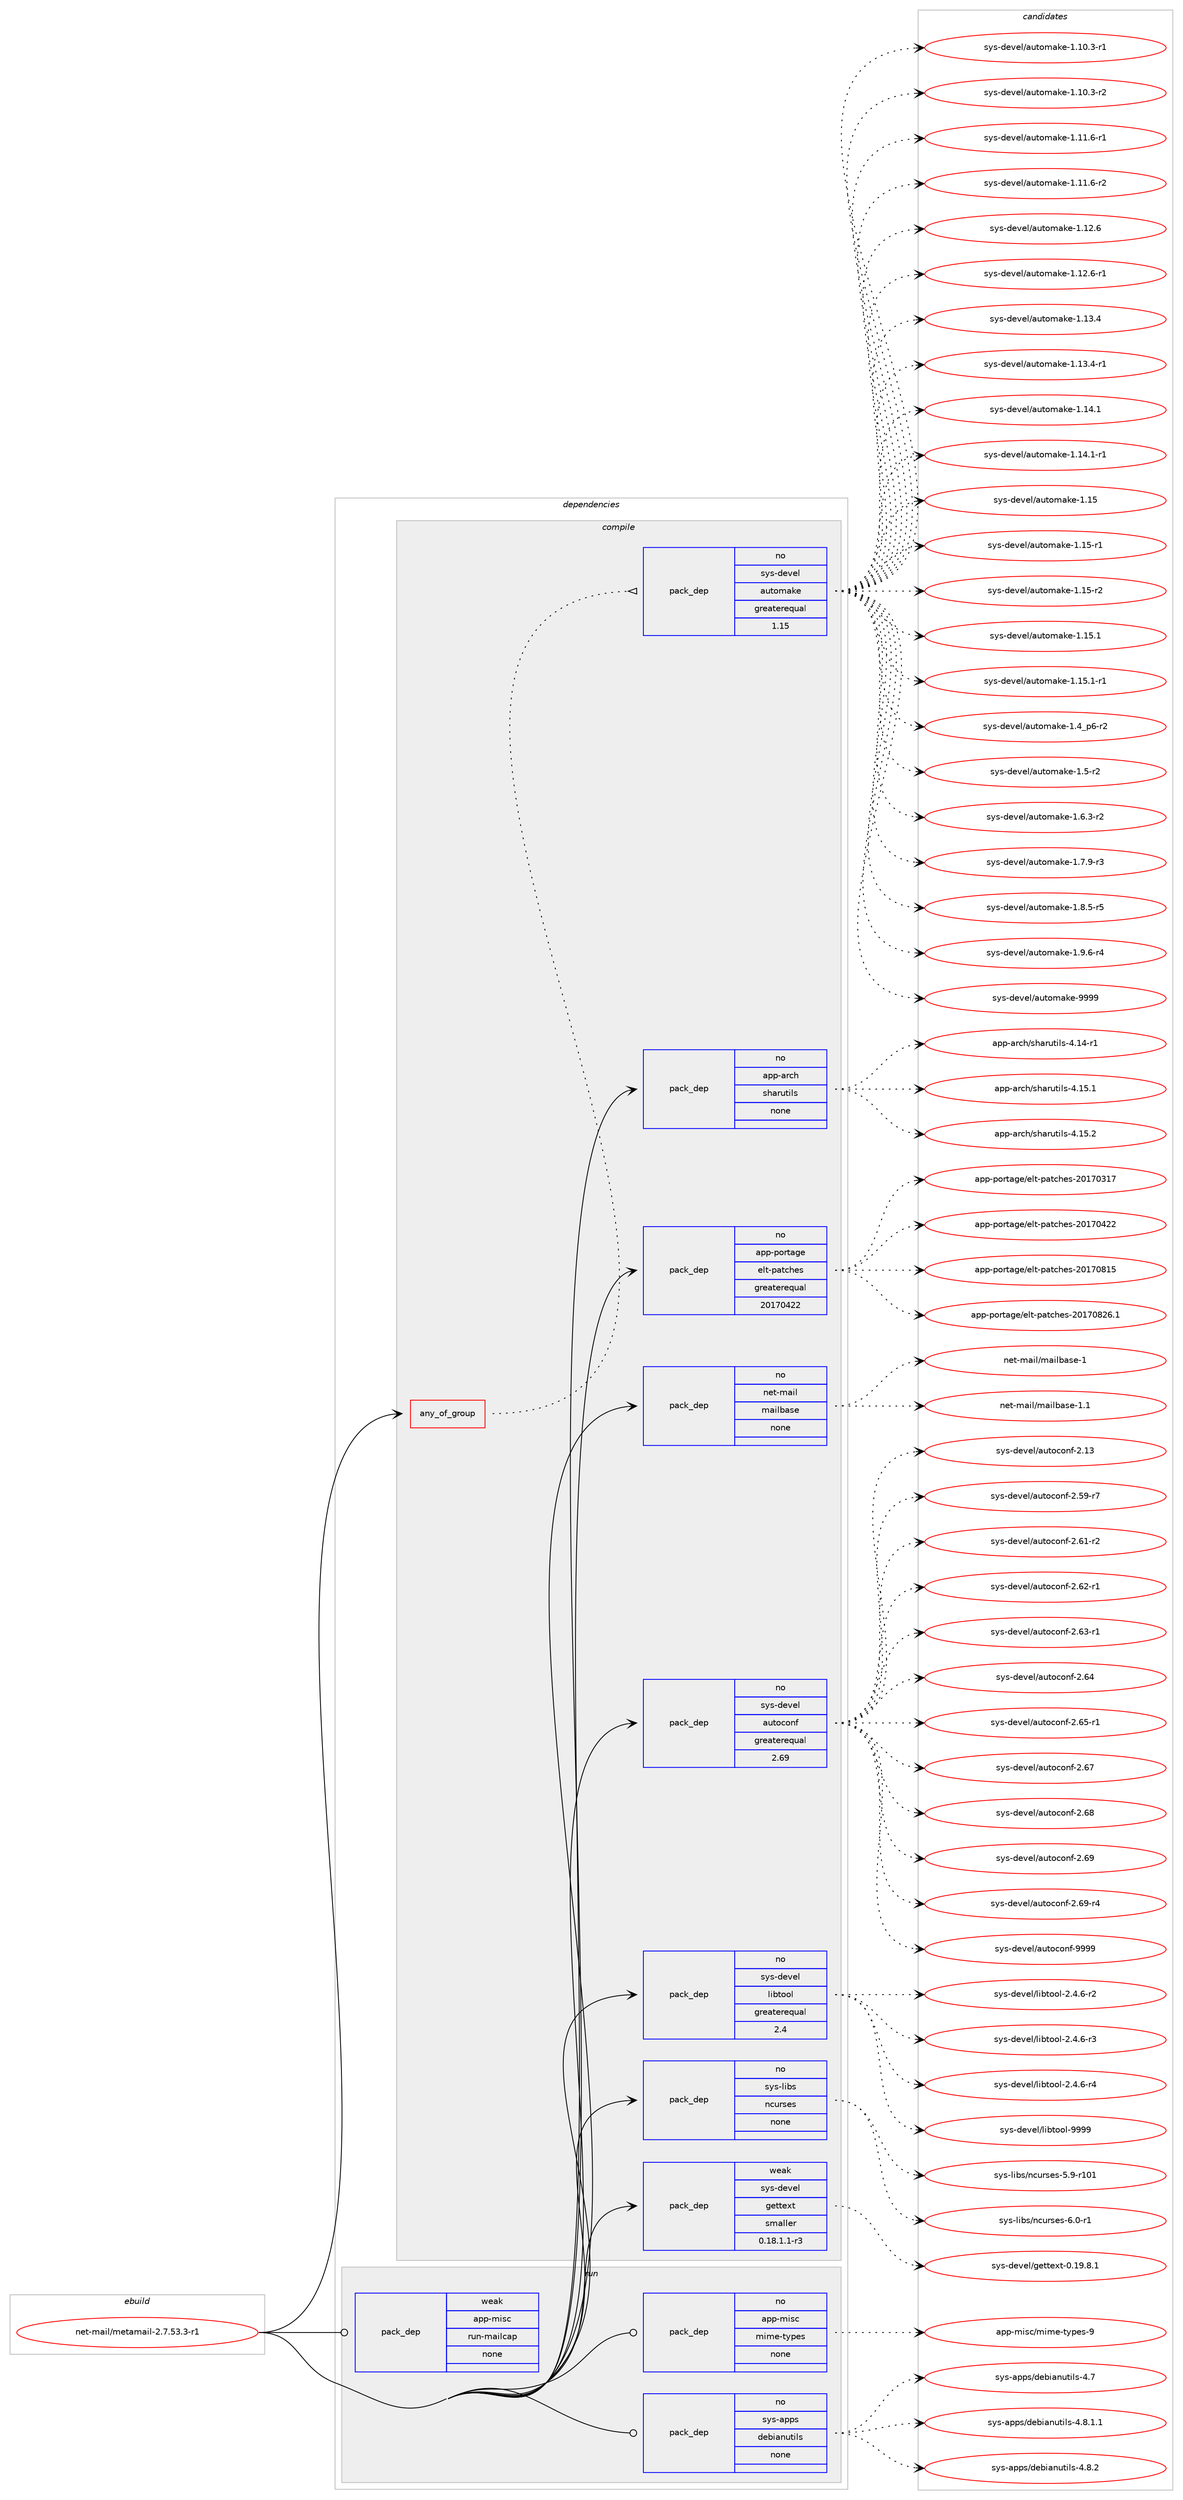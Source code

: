 digraph prolog {

# *************
# Graph options
# *************

newrank=true;
concentrate=true;
compound=true;
graph [rankdir=LR,fontname=Helvetica,fontsize=10,ranksep=1.5];#, ranksep=2.5, nodesep=0.2];
edge  [arrowhead=vee];
node  [fontname=Helvetica,fontsize=10];

# **********
# The ebuild
# **********

subgraph cluster_leftcol {
color=gray;
rank=same;
label=<<i>ebuild</i>>;
id [label="net-mail/metamail-2.7.53.3-r1", color=red, width=4, href="../net-mail/metamail-2.7.53.3-r1.svg"];
}

# ****************
# The dependencies
# ****************

subgraph cluster_midcol {
color=gray;
label=<<i>dependencies</i>>;
subgraph cluster_compile {
fillcolor="#eeeeee";
style=filled;
label=<<i>compile</i>>;
subgraph any6920 {
dependency421915 [label=<<TABLE BORDER="0" CELLBORDER="1" CELLSPACING="0" CELLPADDING="4"><TR><TD CELLPADDING="10">any_of_group</TD></TR></TABLE>>, shape=none, color=red];subgraph pack310338 {
dependency421916 [label=<<TABLE BORDER="0" CELLBORDER="1" CELLSPACING="0" CELLPADDING="4" WIDTH="220"><TR><TD ROWSPAN="6" CELLPADDING="30">pack_dep</TD></TR><TR><TD WIDTH="110">no</TD></TR><TR><TD>sys-devel</TD></TR><TR><TD>automake</TD></TR><TR><TD>greaterequal</TD></TR><TR><TD>1.15</TD></TR></TABLE>>, shape=none, color=blue];
}
dependency421915:e -> dependency421916:w [weight=20,style="dotted",arrowhead="oinv"];
}
id:e -> dependency421915:w [weight=20,style="solid",arrowhead="vee"];
subgraph pack310339 {
dependency421917 [label=<<TABLE BORDER="0" CELLBORDER="1" CELLSPACING="0" CELLPADDING="4" WIDTH="220"><TR><TD ROWSPAN="6" CELLPADDING="30">pack_dep</TD></TR><TR><TD WIDTH="110">no</TD></TR><TR><TD>app-arch</TD></TR><TR><TD>sharutils</TD></TR><TR><TD>none</TD></TR><TR><TD></TD></TR></TABLE>>, shape=none, color=blue];
}
id:e -> dependency421917:w [weight=20,style="solid",arrowhead="vee"];
subgraph pack310340 {
dependency421918 [label=<<TABLE BORDER="0" CELLBORDER="1" CELLSPACING="0" CELLPADDING="4" WIDTH="220"><TR><TD ROWSPAN="6" CELLPADDING="30">pack_dep</TD></TR><TR><TD WIDTH="110">no</TD></TR><TR><TD>app-portage</TD></TR><TR><TD>elt-patches</TD></TR><TR><TD>greaterequal</TD></TR><TR><TD>20170422</TD></TR></TABLE>>, shape=none, color=blue];
}
id:e -> dependency421918:w [weight=20,style="solid",arrowhead="vee"];
subgraph pack310341 {
dependency421919 [label=<<TABLE BORDER="0" CELLBORDER="1" CELLSPACING="0" CELLPADDING="4" WIDTH="220"><TR><TD ROWSPAN="6" CELLPADDING="30">pack_dep</TD></TR><TR><TD WIDTH="110">no</TD></TR><TR><TD>net-mail</TD></TR><TR><TD>mailbase</TD></TR><TR><TD>none</TD></TR><TR><TD></TD></TR></TABLE>>, shape=none, color=blue];
}
id:e -> dependency421919:w [weight=20,style="solid",arrowhead="vee"];
subgraph pack310342 {
dependency421920 [label=<<TABLE BORDER="0" CELLBORDER="1" CELLSPACING="0" CELLPADDING="4" WIDTH="220"><TR><TD ROWSPAN="6" CELLPADDING="30">pack_dep</TD></TR><TR><TD WIDTH="110">no</TD></TR><TR><TD>sys-devel</TD></TR><TR><TD>autoconf</TD></TR><TR><TD>greaterequal</TD></TR><TR><TD>2.69</TD></TR></TABLE>>, shape=none, color=blue];
}
id:e -> dependency421920:w [weight=20,style="solid",arrowhead="vee"];
subgraph pack310343 {
dependency421921 [label=<<TABLE BORDER="0" CELLBORDER="1" CELLSPACING="0" CELLPADDING="4" WIDTH="220"><TR><TD ROWSPAN="6" CELLPADDING="30">pack_dep</TD></TR><TR><TD WIDTH="110">no</TD></TR><TR><TD>sys-devel</TD></TR><TR><TD>libtool</TD></TR><TR><TD>greaterequal</TD></TR><TR><TD>2.4</TD></TR></TABLE>>, shape=none, color=blue];
}
id:e -> dependency421921:w [weight=20,style="solid",arrowhead="vee"];
subgraph pack310344 {
dependency421922 [label=<<TABLE BORDER="0" CELLBORDER="1" CELLSPACING="0" CELLPADDING="4" WIDTH="220"><TR><TD ROWSPAN="6" CELLPADDING="30">pack_dep</TD></TR><TR><TD WIDTH="110">no</TD></TR><TR><TD>sys-libs</TD></TR><TR><TD>ncurses</TD></TR><TR><TD>none</TD></TR><TR><TD></TD></TR></TABLE>>, shape=none, color=blue];
}
id:e -> dependency421922:w [weight=20,style="solid",arrowhead="vee"];
subgraph pack310345 {
dependency421923 [label=<<TABLE BORDER="0" CELLBORDER="1" CELLSPACING="0" CELLPADDING="4" WIDTH="220"><TR><TD ROWSPAN="6" CELLPADDING="30">pack_dep</TD></TR><TR><TD WIDTH="110">weak</TD></TR><TR><TD>sys-devel</TD></TR><TR><TD>gettext</TD></TR><TR><TD>smaller</TD></TR><TR><TD>0.18.1.1-r3</TD></TR></TABLE>>, shape=none, color=blue];
}
id:e -> dependency421923:w [weight=20,style="solid",arrowhead="vee"];
}
subgraph cluster_compileandrun {
fillcolor="#eeeeee";
style=filled;
label=<<i>compile and run</i>>;
}
subgraph cluster_run {
fillcolor="#eeeeee";
style=filled;
label=<<i>run</i>>;
subgraph pack310346 {
dependency421924 [label=<<TABLE BORDER="0" CELLBORDER="1" CELLSPACING="0" CELLPADDING="4" WIDTH="220"><TR><TD ROWSPAN="6" CELLPADDING="30">pack_dep</TD></TR><TR><TD WIDTH="110">no</TD></TR><TR><TD>app-misc</TD></TR><TR><TD>mime-types</TD></TR><TR><TD>none</TD></TR><TR><TD></TD></TR></TABLE>>, shape=none, color=blue];
}
id:e -> dependency421924:w [weight=20,style="solid",arrowhead="odot"];
subgraph pack310347 {
dependency421925 [label=<<TABLE BORDER="0" CELLBORDER="1" CELLSPACING="0" CELLPADDING="4" WIDTH="220"><TR><TD ROWSPAN="6" CELLPADDING="30">pack_dep</TD></TR><TR><TD WIDTH="110">no</TD></TR><TR><TD>sys-apps</TD></TR><TR><TD>debianutils</TD></TR><TR><TD>none</TD></TR><TR><TD></TD></TR></TABLE>>, shape=none, color=blue];
}
id:e -> dependency421925:w [weight=20,style="solid",arrowhead="odot"];
subgraph pack310348 {
dependency421926 [label=<<TABLE BORDER="0" CELLBORDER="1" CELLSPACING="0" CELLPADDING="4" WIDTH="220"><TR><TD ROWSPAN="6" CELLPADDING="30">pack_dep</TD></TR><TR><TD WIDTH="110">weak</TD></TR><TR><TD>app-misc</TD></TR><TR><TD>run-mailcap</TD></TR><TR><TD>none</TD></TR><TR><TD></TD></TR></TABLE>>, shape=none, color=blue];
}
id:e -> dependency421926:w [weight=20,style="solid",arrowhead="odot"];
}
}

# **************
# The candidates
# **************

subgraph cluster_choices {
rank=same;
color=gray;
label=<<i>candidates</i>>;

subgraph choice310338 {
color=black;
nodesep=1;
choice11512111545100101118101108479711711611110997107101454946494846514511449 [label="sys-devel/automake-1.10.3-r1", color=red, width=4,href="../sys-devel/automake-1.10.3-r1.svg"];
choice11512111545100101118101108479711711611110997107101454946494846514511450 [label="sys-devel/automake-1.10.3-r2", color=red, width=4,href="../sys-devel/automake-1.10.3-r2.svg"];
choice11512111545100101118101108479711711611110997107101454946494946544511449 [label="sys-devel/automake-1.11.6-r1", color=red, width=4,href="../sys-devel/automake-1.11.6-r1.svg"];
choice11512111545100101118101108479711711611110997107101454946494946544511450 [label="sys-devel/automake-1.11.6-r2", color=red, width=4,href="../sys-devel/automake-1.11.6-r2.svg"];
choice1151211154510010111810110847971171161111099710710145494649504654 [label="sys-devel/automake-1.12.6", color=red, width=4,href="../sys-devel/automake-1.12.6.svg"];
choice11512111545100101118101108479711711611110997107101454946495046544511449 [label="sys-devel/automake-1.12.6-r1", color=red, width=4,href="../sys-devel/automake-1.12.6-r1.svg"];
choice1151211154510010111810110847971171161111099710710145494649514652 [label="sys-devel/automake-1.13.4", color=red, width=4,href="../sys-devel/automake-1.13.4.svg"];
choice11512111545100101118101108479711711611110997107101454946495146524511449 [label="sys-devel/automake-1.13.4-r1", color=red, width=4,href="../sys-devel/automake-1.13.4-r1.svg"];
choice1151211154510010111810110847971171161111099710710145494649524649 [label="sys-devel/automake-1.14.1", color=red, width=4,href="../sys-devel/automake-1.14.1.svg"];
choice11512111545100101118101108479711711611110997107101454946495246494511449 [label="sys-devel/automake-1.14.1-r1", color=red, width=4,href="../sys-devel/automake-1.14.1-r1.svg"];
choice115121115451001011181011084797117116111109971071014549464953 [label="sys-devel/automake-1.15", color=red, width=4,href="../sys-devel/automake-1.15.svg"];
choice1151211154510010111810110847971171161111099710710145494649534511449 [label="sys-devel/automake-1.15-r1", color=red, width=4,href="../sys-devel/automake-1.15-r1.svg"];
choice1151211154510010111810110847971171161111099710710145494649534511450 [label="sys-devel/automake-1.15-r2", color=red, width=4,href="../sys-devel/automake-1.15-r2.svg"];
choice1151211154510010111810110847971171161111099710710145494649534649 [label="sys-devel/automake-1.15.1", color=red, width=4,href="../sys-devel/automake-1.15.1.svg"];
choice11512111545100101118101108479711711611110997107101454946495346494511449 [label="sys-devel/automake-1.15.1-r1", color=red, width=4,href="../sys-devel/automake-1.15.1-r1.svg"];
choice115121115451001011181011084797117116111109971071014549465295112544511450 [label="sys-devel/automake-1.4_p6-r2", color=red, width=4,href="../sys-devel/automake-1.4_p6-r2.svg"];
choice11512111545100101118101108479711711611110997107101454946534511450 [label="sys-devel/automake-1.5-r2", color=red, width=4,href="../sys-devel/automake-1.5-r2.svg"];
choice115121115451001011181011084797117116111109971071014549465446514511450 [label="sys-devel/automake-1.6.3-r2", color=red, width=4,href="../sys-devel/automake-1.6.3-r2.svg"];
choice115121115451001011181011084797117116111109971071014549465546574511451 [label="sys-devel/automake-1.7.9-r3", color=red, width=4,href="../sys-devel/automake-1.7.9-r3.svg"];
choice115121115451001011181011084797117116111109971071014549465646534511453 [label="sys-devel/automake-1.8.5-r5", color=red, width=4,href="../sys-devel/automake-1.8.5-r5.svg"];
choice115121115451001011181011084797117116111109971071014549465746544511452 [label="sys-devel/automake-1.9.6-r4", color=red, width=4,href="../sys-devel/automake-1.9.6-r4.svg"];
choice115121115451001011181011084797117116111109971071014557575757 [label="sys-devel/automake-9999", color=red, width=4,href="../sys-devel/automake-9999.svg"];
dependency421916:e -> choice11512111545100101118101108479711711611110997107101454946494846514511449:w [style=dotted,weight="100"];
dependency421916:e -> choice11512111545100101118101108479711711611110997107101454946494846514511450:w [style=dotted,weight="100"];
dependency421916:e -> choice11512111545100101118101108479711711611110997107101454946494946544511449:w [style=dotted,weight="100"];
dependency421916:e -> choice11512111545100101118101108479711711611110997107101454946494946544511450:w [style=dotted,weight="100"];
dependency421916:e -> choice1151211154510010111810110847971171161111099710710145494649504654:w [style=dotted,weight="100"];
dependency421916:e -> choice11512111545100101118101108479711711611110997107101454946495046544511449:w [style=dotted,weight="100"];
dependency421916:e -> choice1151211154510010111810110847971171161111099710710145494649514652:w [style=dotted,weight="100"];
dependency421916:e -> choice11512111545100101118101108479711711611110997107101454946495146524511449:w [style=dotted,weight="100"];
dependency421916:e -> choice1151211154510010111810110847971171161111099710710145494649524649:w [style=dotted,weight="100"];
dependency421916:e -> choice11512111545100101118101108479711711611110997107101454946495246494511449:w [style=dotted,weight="100"];
dependency421916:e -> choice115121115451001011181011084797117116111109971071014549464953:w [style=dotted,weight="100"];
dependency421916:e -> choice1151211154510010111810110847971171161111099710710145494649534511449:w [style=dotted,weight="100"];
dependency421916:e -> choice1151211154510010111810110847971171161111099710710145494649534511450:w [style=dotted,weight="100"];
dependency421916:e -> choice1151211154510010111810110847971171161111099710710145494649534649:w [style=dotted,weight="100"];
dependency421916:e -> choice11512111545100101118101108479711711611110997107101454946495346494511449:w [style=dotted,weight="100"];
dependency421916:e -> choice115121115451001011181011084797117116111109971071014549465295112544511450:w [style=dotted,weight="100"];
dependency421916:e -> choice11512111545100101118101108479711711611110997107101454946534511450:w [style=dotted,weight="100"];
dependency421916:e -> choice115121115451001011181011084797117116111109971071014549465446514511450:w [style=dotted,weight="100"];
dependency421916:e -> choice115121115451001011181011084797117116111109971071014549465546574511451:w [style=dotted,weight="100"];
dependency421916:e -> choice115121115451001011181011084797117116111109971071014549465646534511453:w [style=dotted,weight="100"];
dependency421916:e -> choice115121115451001011181011084797117116111109971071014549465746544511452:w [style=dotted,weight="100"];
dependency421916:e -> choice115121115451001011181011084797117116111109971071014557575757:w [style=dotted,weight="100"];
}
subgraph choice310339 {
color=black;
nodesep=1;
choice97112112459711499104471151049711411711610510811545524649524511449 [label="app-arch/sharutils-4.14-r1", color=red, width=4,href="../app-arch/sharutils-4.14-r1.svg"];
choice97112112459711499104471151049711411711610510811545524649534649 [label="app-arch/sharutils-4.15.1", color=red, width=4,href="../app-arch/sharutils-4.15.1.svg"];
choice97112112459711499104471151049711411711610510811545524649534650 [label="app-arch/sharutils-4.15.2", color=red, width=4,href="../app-arch/sharutils-4.15.2.svg"];
dependency421917:e -> choice97112112459711499104471151049711411711610510811545524649524511449:w [style=dotted,weight="100"];
dependency421917:e -> choice97112112459711499104471151049711411711610510811545524649534649:w [style=dotted,weight="100"];
dependency421917:e -> choice97112112459711499104471151049711411711610510811545524649534650:w [style=dotted,weight="100"];
}
subgraph choice310340 {
color=black;
nodesep=1;
choice97112112451121111141169710310147101108116451129711699104101115455048495548514955 [label="app-portage/elt-patches-20170317", color=red, width=4,href="../app-portage/elt-patches-20170317.svg"];
choice97112112451121111141169710310147101108116451129711699104101115455048495548525050 [label="app-portage/elt-patches-20170422", color=red, width=4,href="../app-portage/elt-patches-20170422.svg"];
choice97112112451121111141169710310147101108116451129711699104101115455048495548564953 [label="app-portage/elt-patches-20170815", color=red, width=4,href="../app-portage/elt-patches-20170815.svg"];
choice971121124511211111411697103101471011081164511297116991041011154550484955485650544649 [label="app-portage/elt-patches-20170826.1", color=red, width=4,href="../app-portage/elt-patches-20170826.1.svg"];
dependency421918:e -> choice97112112451121111141169710310147101108116451129711699104101115455048495548514955:w [style=dotted,weight="100"];
dependency421918:e -> choice97112112451121111141169710310147101108116451129711699104101115455048495548525050:w [style=dotted,weight="100"];
dependency421918:e -> choice97112112451121111141169710310147101108116451129711699104101115455048495548564953:w [style=dotted,weight="100"];
dependency421918:e -> choice971121124511211111411697103101471011081164511297116991041011154550484955485650544649:w [style=dotted,weight="100"];
}
subgraph choice310341 {
color=black;
nodesep=1;
choice1101011164510997105108471099710510898971151014549 [label="net-mail/mailbase-1", color=red, width=4,href="../net-mail/mailbase-1.svg"];
choice11010111645109971051084710997105108989711510145494649 [label="net-mail/mailbase-1.1", color=red, width=4,href="../net-mail/mailbase-1.1.svg"];
dependency421919:e -> choice1101011164510997105108471099710510898971151014549:w [style=dotted,weight="100"];
dependency421919:e -> choice11010111645109971051084710997105108989711510145494649:w [style=dotted,weight="100"];
}
subgraph choice310342 {
color=black;
nodesep=1;
choice115121115451001011181011084797117116111991111101024550464951 [label="sys-devel/autoconf-2.13", color=red, width=4,href="../sys-devel/autoconf-2.13.svg"];
choice1151211154510010111810110847971171161119911111010245504653574511455 [label="sys-devel/autoconf-2.59-r7", color=red, width=4,href="../sys-devel/autoconf-2.59-r7.svg"];
choice1151211154510010111810110847971171161119911111010245504654494511450 [label="sys-devel/autoconf-2.61-r2", color=red, width=4,href="../sys-devel/autoconf-2.61-r2.svg"];
choice1151211154510010111810110847971171161119911111010245504654504511449 [label="sys-devel/autoconf-2.62-r1", color=red, width=4,href="../sys-devel/autoconf-2.62-r1.svg"];
choice1151211154510010111810110847971171161119911111010245504654514511449 [label="sys-devel/autoconf-2.63-r1", color=red, width=4,href="../sys-devel/autoconf-2.63-r1.svg"];
choice115121115451001011181011084797117116111991111101024550465452 [label="sys-devel/autoconf-2.64", color=red, width=4,href="../sys-devel/autoconf-2.64.svg"];
choice1151211154510010111810110847971171161119911111010245504654534511449 [label="sys-devel/autoconf-2.65-r1", color=red, width=4,href="../sys-devel/autoconf-2.65-r1.svg"];
choice115121115451001011181011084797117116111991111101024550465455 [label="sys-devel/autoconf-2.67", color=red, width=4,href="../sys-devel/autoconf-2.67.svg"];
choice115121115451001011181011084797117116111991111101024550465456 [label="sys-devel/autoconf-2.68", color=red, width=4,href="../sys-devel/autoconf-2.68.svg"];
choice115121115451001011181011084797117116111991111101024550465457 [label="sys-devel/autoconf-2.69", color=red, width=4,href="../sys-devel/autoconf-2.69.svg"];
choice1151211154510010111810110847971171161119911111010245504654574511452 [label="sys-devel/autoconf-2.69-r4", color=red, width=4,href="../sys-devel/autoconf-2.69-r4.svg"];
choice115121115451001011181011084797117116111991111101024557575757 [label="sys-devel/autoconf-9999", color=red, width=4,href="../sys-devel/autoconf-9999.svg"];
dependency421920:e -> choice115121115451001011181011084797117116111991111101024550464951:w [style=dotted,weight="100"];
dependency421920:e -> choice1151211154510010111810110847971171161119911111010245504653574511455:w [style=dotted,weight="100"];
dependency421920:e -> choice1151211154510010111810110847971171161119911111010245504654494511450:w [style=dotted,weight="100"];
dependency421920:e -> choice1151211154510010111810110847971171161119911111010245504654504511449:w [style=dotted,weight="100"];
dependency421920:e -> choice1151211154510010111810110847971171161119911111010245504654514511449:w [style=dotted,weight="100"];
dependency421920:e -> choice115121115451001011181011084797117116111991111101024550465452:w [style=dotted,weight="100"];
dependency421920:e -> choice1151211154510010111810110847971171161119911111010245504654534511449:w [style=dotted,weight="100"];
dependency421920:e -> choice115121115451001011181011084797117116111991111101024550465455:w [style=dotted,weight="100"];
dependency421920:e -> choice115121115451001011181011084797117116111991111101024550465456:w [style=dotted,weight="100"];
dependency421920:e -> choice115121115451001011181011084797117116111991111101024550465457:w [style=dotted,weight="100"];
dependency421920:e -> choice1151211154510010111810110847971171161119911111010245504654574511452:w [style=dotted,weight="100"];
dependency421920:e -> choice115121115451001011181011084797117116111991111101024557575757:w [style=dotted,weight="100"];
}
subgraph choice310343 {
color=black;
nodesep=1;
choice1151211154510010111810110847108105981161111111084550465246544511450 [label="sys-devel/libtool-2.4.6-r2", color=red, width=4,href="../sys-devel/libtool-2.4.6-r2.svg"];
choice1151211154510010111810110847108105981161111111084550465246544511451 [label="sys-devel/libtool-2.4.6-r3", color=red, width=4,href="../sys-devel/libtool-2.4.6-r3.svg"];
choice1151211154510010111810110847108105981161111111084550465246544511452 [label="sys-devel/libtool-2.4.6-r4", color=red, width=4,href="../sys-devel/libtool-2.4.6-r4.svg"];
choice1151211154510010111810110847108105981161111111084557575757 [label="sys-devel/libtool-9999", color=red, width=4,href="../sys-devel/libtool-9999.svg"];
dependency421921:e -> choice1151211154510010111810110847108105981161111111084550465246544511450:w [style=dotted,weight="100"];
dependency421921:e -> choice1151211154510010111810110847108105981161111111084550465246544511451:w [style=dotted,weight="100"];
dependency421921:e -> choice1151211154510010111810110847108105981161111111084550465246544511452:w [style=dotted,weight="100"];
dependency421921:e -> choice1151211154510010111810110847108105981161111111084557575757:w [style=dotted,weight="100"];
}
subgraph choice310344 {
color=black;
nodesep=1;
choice115121115451081059811547110991171141151011154553465745114494849 [label="sys-libs/ncurses-5.9-r101", color=red, width=4,href="../sys-libs/ncurses-5.9-r101.svg"];
choice11512111545108105981154711099117114115101115455446484511449 [label="sys-libs/ncurses-6.0-r1", color=red, width=4,href="../sys-libs/ncurses-6.0-r1.svg"];
dependency421922:e -> choice115121115451081059811547110991171141151011154553465745114494849:w [style=dotted,weight="100"];
dependency421922:e -> choice11512111545108105981154711099117114115101115455446484511449:w [style=dotted,weight="100"];
}
subgraph choice310345 {
color=black;
nodesep=1;
choice1151211154510010111810110847103101116116101120116454846495746564649 [label="sys-devel/gettext-0.19.8.1", color=red, width=4,href="../sys-devel/gettext-0.19.8.1.svg"];
dependency421923:e -> choice1151211154510010111810110847103101116116101120116454846495746564649:w [style=dotted,weight="100"];
}
subgraph choice310346 {
color=black;
nodesep=1;
choice97112112451091051159947109105109101451161211121011154557 [label="app-misc/mime-types-9", color=red, width=4,href="../app-misc/mime-types-9.svg"];
dependency421924:e -> choice97112112451091051159947109105109101451161211121011154557:w [style=dotted,weight="100"];
}
subgraph choice310347 {
color=black;
nodesep=1;
choice115121115459711211211547100101981059711011711610510811545524655 [label="sys-apps/debianutils-4.7", color=red, width=4,href="../sys-apps/debianutils-4.7.svg"];
choice11512111545971121121154710010198105971101171161051081154552465646494649 [label="sys-apps/debianutils-4.8.1.1", color=red, width=4,href="../sys-apps/debianutils-4.8.1.1.svg"];
choice1151211154597112112115471001019810597110117116105108115455246564650 [label="sys-apps/debianutils-4.8.2", color=red, width=4,href="../sys-apps/debianutils-4.8.2.svg"];
dependency421925:e -> choice115121115459711211211547100101981059711011711610510811545524655:w [style=dotted,weight="100"];
dependency421925:e -> choice11512111545971121121154710010198105971101171161051081154552465646494649:w [style=dotted,weight="100"];
dependency421925:e -> choice1151211154597112112115471001019810597110117116105108115455246564650:w [style=dotted,weight="100"];
}
subgraph choice310348 {
color=black;
nodesep=1;
}
}

}
